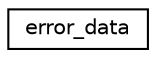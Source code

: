 digraph "Graphical Class Hierarchy"
{
  edge [fontname="Helvetica",fontsize="10",labelfontname="Helvetica",labelfontsize="10"];
  node [fontname="Helvetica",fontsize="10",shape=record];
  rankdir="LR";
  Node1 [label="error_data",height=0.2,width=0.4,color="black", fillcolor="white", style="filled",URL="$structerror__data.html"];
}
